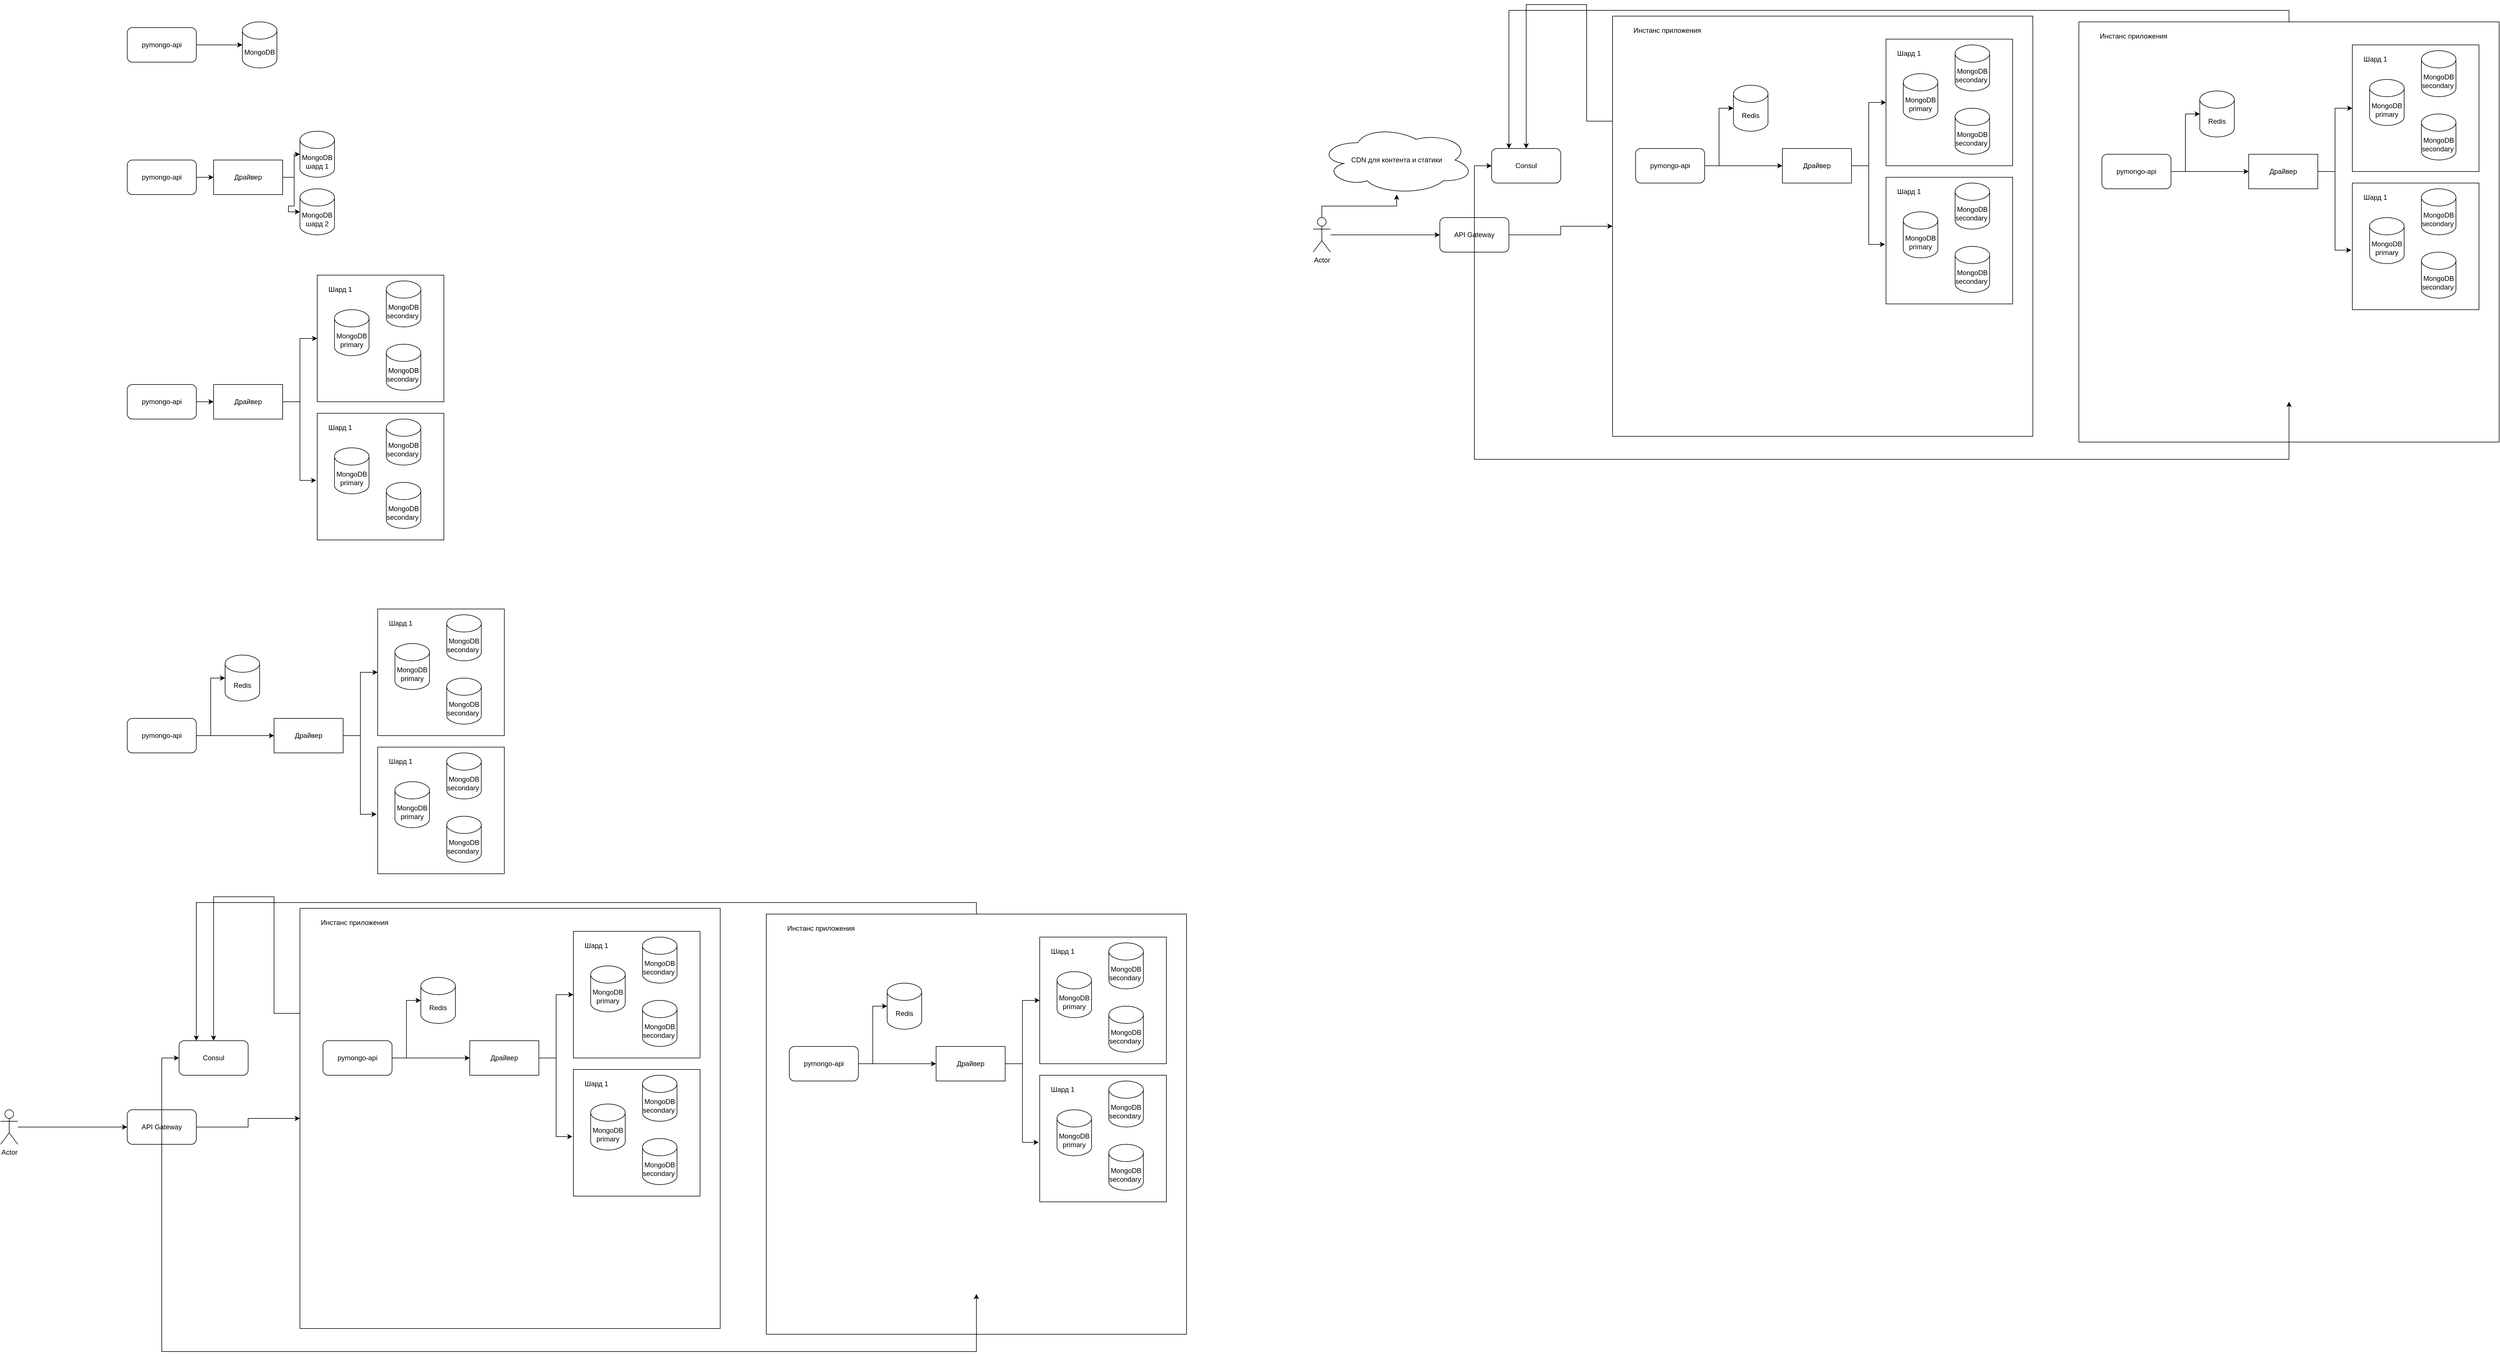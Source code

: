 <mxfile version="24.7.12">
  <diagram name="Page-1" id="-H_mtQnk-PTXWXPvYvuk">
    <mxGraphModel dx="2932" dy="3336" grid="1" gridSize="10" guides="1" tooltips="1" connect="1" arrows="1" fold="1" page="1" pageScale="1" pageWidth="4681" pageHeight="3300" math="0" shadow="0">
      <root>
        <mxCell id="0" />
        <mxCell id="1" parent="0" />
        <mxCell id="gZ_beA-vXtJLZaEBM_sQ-179" style="edgeStyle=orthogonalEdgeStyle;rounded=0;orthogonalLoop=1;jettySize=auto;html=1;exitX=0;exitY=0.25;exitDx=0;exitDy=0;entryX=0.5;entryY=0;entryDx=0;entryDy=0;" edge="1" parent="1" source="gZ_beA-vXtJLZaEBM_sQ-153" target="gZ_beA-vXtJLZaEBM_sQ-152">
          <mxGeometry relative="1" as="geometry" />
        </mxCell>
        <mxCell id="gZ_beA-vXtJLZaEBM_sQ-153" value="" style="whiteSpace=wrap;html=1;aspect=fixed;" vertex="1" parent="1">
          <mxGeometry x="660" y="1820" width="730" height="730" as="geometry" />
        </mxCell>
        <mxCell id="gZ_beA-vXtJLZaEBM_sQ-23" value="" style="whiteSpace=wrap;html=1;aspect=fixed;" vertex="1" parent="1">
          <mxGeometry x="690" y="720" width="220" height="220" as="geometry" />
        </mxCell>
        <mxCell id="zA23MoTUsTF4_91t8viU-2" value="MongoDB" style="shape=cylinder3;whiteSpace=wrap;html=1;boundedLbl=1;backgroundOutline=1;size=15;" parent="1" vertex="1">
          <mxGeometry x="560" y="280" width="60" height="80" as="geometry" />
        </mxCell>
        <mxCell id="zA23MoTUsTF4_91t8viU-3" value="pymongo-api" style="rounded=1;whiteSpace=wrap;html=1;" parent="1" vertex="1">
          <mxGeometry x="360" y="290" width="120" height="60" as="geometry" />
        </mxCell>
        <mxCell id="zA23MoTUsTF4_91t8viU-4" style="edgeStyle=orthogonalEdgeStyle;rounded=0;orthogonalLoop=1;jettySize=auto;html=1;exitX=1;exitY=0.5;exitDx=0;exitDy=0;entryX=0;entryY=0.5;entryDx=0;entryDy=0;entryPerimeter=0;" parent="1" source="zA23MoTUsTF4_91t8viU-3" target="zA23MoTUsTF4_91t8viU-2" edge="1">
          <mxGeometry relative="1" as="geometry" />
        </mxCell>
        <mxCell id="gZ_beA-vXtJLZaEBM_sQ-7" value="MongoDB&lt;br&gt;шард 2" style="shape=cylinder3;whiteSpace=wrap;html=1;boundedLbl=1;backgroundOutline=1;size=15;" vertex="1" parent="1">
          <mxGeometry x="660" y="570" width="60" height="80" as="geometry" />
        </mxCell>
        <mxCell id="gZ_beA-vXtJLZaEBM_sQ-8" value="pymongo-api" style="rounded=1;whiteSpace=wrap;html=1;" vertex="1" parent="1">
          <mxGeometry x="360" y="520" width="120" height="60" as="geometry" />
        </mxCell>
        <mxCell id="gZ_beA-vXtJLZaEBM_sQ-9" style="edgeStyle=orthogonalEdgeStyle;rounded=0;orthogonalLoop=1;jettySize=auto;html=1;exitX=1;exitY=0.5;exitDx=0;exitDy=0;entryX=0;entryY=0.5;entryDx=0;entryDy=0;" edge="1" parent="1" source="gZ_beA-vXtJLZaEBM_sQ-8" target="gZ_beA-vXtJLZaEBM_sQ-11">
          <mxGeometry relative="1" as="geometry" />
        </mxCell>
        <mxCell id="gZ_beA-vXtJLZaEBM_sQ-10" value="MongoDB&lt;br&gt;шард 1" style="shape=cylinder3;whiteSpace=wrap;html=1;boundedLbl=1;backgroundOutline=1;size=15;" vertex="1" parent="1">
          <mxGeometry x="660" y="470" width="60" height="80" as="geometry" />
        </mxCell>
        <mxCell id="gZ_beA-vXtJLZaEBM_sQ-11" value="Драйвер" style="rounded=0;whiteSpace=wrap;html=1;" vertex="1" parent="1">
          <mxGeometry x="510" y="520" width="120" height="60" as="geometry" />
        </mxCell>
        <mxCell id="gZ_beA-vXtJLZaEBM_sQ-12" style="edgeStyle=orthogonalEdgeStyle;rounded=0;orthogonalLoop=1;jettySize=auto;html=1;exitX=1;exitY=0.5;exitDx=0;exitDy=0;entryX=0;entryY=0.5;entryDx=0;entryDy=0;entryPerimeter=0;" edge="1" parent="1" source="gZ_beA-vXtJLZaEBM_sQ-11" target="gZ_beA-vXtJLZaEBM_sQ-10">
          <mxGeometry relative="1" as="geometry" />
        </mxCell>
        <mxCell id="gZ_beA-vXtJLZaEBM_sQ-13" style="edgeStyle=orthogonalEdgeStyle;rounded=0;orthogonalLoop=1;jettySize=auto;html=1;exitX=1;exitY=0.5;exitDx=0;exitDy=0;entryX=0;entryY=0.5;entryDx=0;entryDy=0;entryPerimeter=0;" edge="1" parent="1" source="gZ_beA-vXtJLZaEBM_sQ-11" target="gZ_beA-vXtJLZaEBM_sQ-7">
          <mxGeometry relative="1" as="geometry" />
        </mxCell>
        <mxCell id="gZ_beA-vXtJLZaEBM_sQ-15" value="pymongo-api" style="rounded=1;whiteSpace=wrap;html=1;" vertex="1" parent="1">
          <mxGeometry x="360" y="910" width="120" height="60" as="geometry" />
        </mxCell>
        <mxCell id="gZ_beA-vXtJLZaEBM_sQ-16" style="edgeStyle=orthogonalEdgeStyle;rounded=0;orthogonalLoop=1;jettySize=auto;html=1;exitX=1;exitY=0.5;exitDx=0;exitDy=0;entryX=0;entryY=0.5;entryDx=0;entryDy=0;" edge="1" parent="1" source="gZ_beA-vXtJLZaEBM_sQ-15" target="gZ_beA-vXtJLZaEBM_sQ-18">
          <mxGeometry relative="1" as="geometry" />
        </mxCell>
        <mxCell id="gZ_beA-vXtJLZaEBM_sQ-17" value="MongoDB&lt;br&gt;primary" style="shape=cylinder3;whiteSpace=wrap;html=1;boundedLbl=1;backgroundOutline=1;size=15;" vertex="1" parent="1">
          <mxGeometry x="720" y="780" width="60" height="80" as="geometry" />
        </mxCell>
        <mxCell id="gZ_beA-vXtJLZaEBM_sQ-18" value="Драйвер" style="rounded=0;whiteSpace=wrap;html=1;" vertex="1" parent="1">
          <mxGeometry x="510" y="910" width="120" height="60" as="geometry" />
        </mxCell>
        <mxCell id="gZ_beA-vXtJLZaEBM_sQ-19" style="edgeStyle=orthogonalEdgeStyle;rounded=0;orthogonalLoop=1;jettySize=auto;html=1;exitX=1;exitY=0.5;exitDx=0;exitDy=0;entryX=0;entryY=0.5;entryDx=0;entryDy=0;" edge="1" parent="1" source="gZ_beA-vXtJLZaEBM_sQ-18" target="gZ_beA-vXtJLZaEBM_sQ-23">
          <mxGeometry relative="1" as="geometry">
            <mxPoint x="650" y="830" as="targetPoint" />
          </mxGeometry>
        </mxCell>
        <mxCell id="gZ_beA-vXtJLZaEBM_sQ-20" style="edgeStyle=orthogonalEdgeStyle;rounded=0;orthogonalLoop=1;jettySize=auto;html=1;exitX=1;exitY=0.5;exitDx=0;exitDy=0;entryX=-0.008;entryY=0.53;entryDx=0;entryDy=0;entryPerimeter=0;" edge="1" parent="1" source="gZ_beA-vXtJLZaEBM_sQ-18" target="gZ_beA-vXtJLZaEBM_sQ-27">
          <mxGeometry relative="1" as="geometry">
            <mxPoint x="660" y="1000" as="targetPoint" />
          </mxGeometry>
        </mxCell>
        <mxCell id="gZ_beA-vXtJLZaEBM_sQ-21" value="MongoDB&lt;br&gt;secondary&amp;nbsp;" style="shape=cylinder3;whiteSpace=wrap;html=1;boundedLbl=1;backgroundOutline=1;size=15;" vertex="1" parent="1">
          <mxGeometry x="810" y="730" width="60" height="80" as="geometry" />
        </mxCell>
        <mxCell id="gZ_beA-vXtJLZaEBM_sQ-22" value="MongoDB&lt;br&gt;secondary&amp;nbsp;" style="shape=cylinder3;whiteSpace=wrap;html=1;boundedLbl=1;backgroundOutline=1;size=15;" vertex="1" parent="1">
          <mxGeometry x="810" y="840" width="60" height="80" as="geometry" />
        </mxCell>
        <mxCell id="gZ_beA-vXtJLZaEBM_sQ-25" value="Шард 1" style="text;html=1;align=center;verticalAlign=middle;whiteSpace=wrap;rounded=0;" vertex="1" parent="1">
          <mxGeometry x="700" y="730" width="60" height="30" as="geometry" />
        </mxCell>
        <mxCell id="gZ_beA-vXtJLZaEBM_sQ-27" value="" style="whiteSpace=wrap;html=1;aspect=fixed;" vertex="1" parent="1">
          <mxGeometry x="690" y="960" width="220" height="220" as="geometry" />
        </mxCell>
        <mxCell id="gZ_beA-vXtJLZaEBM_sQ-28" value="MongoDB&lt;br&gt;primary" style="shape=cylinder3;whiteSpace=wrap;html=1;boundedLbl=1;backgroundOutline=1;size=15;" vertex="1" parent="1">
          <mxGeometry x="720" y="1020" width="60" height="80" as="geometry" />
        </mxCell>
        <mxCell id="gZ_beA-vXtJLZaEBM_sQ-29" value="MongoDB&lt;br&gt;secondary&amp;nbsp;" style="shape=cylinder3;whiteSpace=wrap;html=1;boundedLbl=1;backgroundOutline=1;size=15;" vertex="1" parent="1">
          <mxGeometry x="810" y="970" width="60" height="80" as="geometry" />
        </mxCell>
        <mxCell id="gZ_beA-vXtJLZaEBM_sQ-30" value="MongoDB&lt;br&gt;secondary&amp;nbsp;" style="shape=cylinder3;whiteSpace=wrap;html=1;boundedLbl=1;backgroundOutline=1;size=15;" vertex="1" parent="1">
          <mxGeometry x="810" y="1080" width="60" height="80" as="geometry" />
        </mxCell>
        <mxCell id="gZ_beA-vXtJLZaEBM_sQ-31" value="Шард 1" style="text;html=1;align=center;verticalAlign=middle;whiteSpace=wrap;rounded=0;" vertex="1" parent="1">
          <mxGeometry x="700" y="970" width="60" height="30" as="geometry" />
        </mxCell>
        <mxCell id="gZ_beA-vXtJLZaEBM_sQ-47" value="" style="whiteSpace=wrap;html=1;aspect=fixed;" vertex="1" parent="1">
          <mxGeometry x="795" y="1300" width="220" height="220" as="geometry" />
        </mxCell>
        <mxCell id="gZ_beA-vXtJLZaEBM_sQ-48" value="pymongo-api" style="rounded=1;whiteSpace=wrap;html=1;" vertex="1" parent="1">
          <mxGeometry x="360" y="1490" width="120" height="60" as="geometry" />
        </mxCell>
        <mxCell id="gZ_beA-vXtJLZaEBM_sQ-49" style="edgeStyle=orthogonalEdgeStyle;rounded=0;orthogonalLoop=1;jettySize=auto;html=1;exitX=1;exitY=0.5;exitDx=0;exitDy=0;entryX=0;entryY=0.5;entryDx=0;entryDy=0;" edge="1" parent="1" source="gZ_beA-vXtJLZaEBM_sQ-48" target="gZ_beA-vXtJLZaEBM_sQ-51">
          <mxGeometry relative="1" as="geometry">
            <mxPoint x="585" y="1520" as="sourcePoint" />
          </mxGeometry>
        </mxCell>
        <mxCell id="gZ_beA-vXtJLZaEBM_sQ-50" value="MongoDB&lt;br&gt;primary" style="shape=cylinder3;whiteSpace=wrap;html=1;boundedLbl=1;backgroundOutline=1;size=15;" vertex="1" parent="1">
          <mxGeometry x="825" y="1360" width="60" height="80" as="geometry" />
        </mxCell>
        <mxCell id="gZ_beA-vXtJLZaEBM_sQ-51" value="Драйвер" style="rounded=0;whiteSpace=wrap;html=1;" vertex="1" parent="1">
          <mxGeometry x="615" y="1490" width="120" height="60" as="geometry" />
        </mxCell>
        <mxCell id="gZ_beA-vXtJLZaEBM_sQ-52" style="edgeStyle=orthogonalEdgeStyle;rounded=0;orthogonalLoop=1;jettySize=auto;html=1;exitX=1;exitY=0.5;exitDx=0;exitDy=0;entryX=0;entryY=0.5;entryDx=0;entryDy=0;" edge="1" parent="1" source="gZ_beA-vXtJLZaEBM_sQ-51" target="gZ_beA-vXtJLZaEBM_sQ-47">
          <mxGeometry relative="1" as="geometry">
            <mxPoint x="755" y="1410" as="targetPoint" />
          </mxGeometry>
        </mxCell>
        <mxCell id="gZ_beA-vXtJLZaEBM_sQ-53" style="edgeStyle=orthogonalEdgeStyle;rounded=0;orthogonalLoop=1;jettySize=auto;html=1;exitX=1;exitY=0.5;exitDx=0;exitDy=0;entryX=-0.008;entryY=0.53;entryDx=0;entryDy=0;entryPerimeter=0;" edge="1" parent="1" source="gZ_beA-vXtJLZaEBM_sQ-51" target="gZ_beA-vXtJLZaEBM_sQ-57">
          <mxGeometry relative="1" as="geometry">
            <mxPoint x="765" y="1580" as="targetPoint" />
          </mxGeometry>
        </mxCell>
        <mxCell id="gZ_beA-vXtJLZaEBM_sQ-54" value="MongoDB&lt;br&gt;secondary&amp;nbsp;" style="shape=cylinder3;whiteSpace=wrap;html=1;boundedLbl=1;backgroundOutline=1;size=15;" vertex="1" parent="1">
          <mxGeometry x="915" y="1310" width="60" height="80" as="geometry" />
        </mxCell>
        <mxCell id="gZ_beA-vXtJLZaEBM_sQ-55" value="MongoDB&lt;br&gt;secondary&amp;nbsp;" style="shape=cylinder3;whiteSpace=wrap;html=1;boundedLbl=1;backgroundOutline=1;size=15;" vertex="1" parent="1">
          <mxGeometry x="915" y="1420" width="60" height="80" as="geometry" />
        </mxCell>
        <mxCell id="gZ_beA-vXtJLZaEBM_sQ-56" value="Шард 1" style="text;html=1;align=center;verticalAlign=middle;whiteSpace=wrap;rounded=0;" vertex="1" parent="1">
          <mxGeometry x="805" y="1310" width="60" height="30" as="geometry" />
        </mxCell>
        <mxCell id="gZ_beA-vXtJLZaEBM_sQ-57" value="" style="whiteSpace=wrap;html=1;aspect=fixed;" vertex="1" parent="1">
          <mxGeometry x="795" y="1540" width="220" height="220" as="geometry" />
        </mxCell>
        <mxCell id="gZ_beA-vXtJLZaEBM_sQ-58" value="MongoDB&lt;br&gt;primary" style="shape=cylinder3;whiteSpace=wrap;html=1;boundedLbl=1;backgroundOutline=1;size=15;" vertex="1" parent="1">
          <mxGeometry x="825" y="1600" width="60" height="80" as="geometry" />
        </mxCell>
        <mxCell id="gZ_beA-vXtJLZaEBM_sQ-59" value="MongoDB&lt;br&gt;secondary&amp;nbsp;" style="shape=cylinder3;whiteSpace=wrap;html=1;boundedLbl=1;backgroundOutline=1;size=15;" vertex="1" parent="1">
          <mxGeometry x="915" y="1550" width="60" height="80" as="geometry" />
        </mxCell>
        <mxCell id="gZ_beA-vXtJLZaEBM_sQ-60" value="MongoDB&lt;br&gt;secondary&amp;nbsp;" style="shape=cylinder3;whiteSpace=wrap;html=1;boundedLbl=1;backgroundOutline=1;size=15;" vertex="1" parent="1">
          <mxGeometry x="915" y="1660" width="60" height="80" as="geometry" />
        </mxCell>
        <mxCell id="gZ_beA-vXtJLZaEBM_sQ-61" value="Шард 1" style="text;html=1;align=center;verticalAlign=middle;whiteSpace=wrap;rounded=0;" vertex="1" parent="1">
          <mxGeometry x="805" y="1550" width="60" height="30" as="geometry" />
        </mxCell>
        <mxCell id="gZ_beA-vXtJLZaEBM_sQ-62" value="Redis" style="shape=cylinder3;whiteSpace=wrap;html=1;boundedLbl=1;backgroundOutline=1;size=15;" vertex="1" parent="1">
          <mxGeometry x="530" y="1380" width="60" height="80" as="geometry" />
        </mxCell>
        <mxCell id="gZ_beA-vXtJLZaEBM_sQ-64" style="edgeStyle=orthogonalEdgeStyle;rounded=0;orthogonalLoop=1;jettySize=auto;html=1;exitX=1;exitY=0.5;exitDx=0;exitDy=0;entryX=0;entryY=0.5;entryDx=0;entryDy=0;entryPerimeter=0;" edge="1" parent="1" source="gZ_beA-vXtJLZaEBM_sQ-48" target="gZ_beA-vXtJLZaEBM_sQ-62">
          <mxGeometry relative="1" as="geometry" />
        </mxCell>
        <mxCell id="gZ_beA-vXtJLZaEBM_sQ-133" value="" style="whiteSpace=wrap;html=1;aspect=fixed;" vertex="1" parent="1">
          <mxGeometry x="1135" y="1860" width="220" height="220" as="geometry" />
        </mxCell>
        <mxCell id="gZ_beA-vXtJLZaEBM_sQ-134" value="pymongo-api" style="rounded=1;whiteSpace=wrap;html=1;" vertex="1" parent="1">
          <mxGeometry x="700" y="2050" width="120" height="60" as="geometry" />
        </mxCell>
        <mxCell id="gZ_beA-vXtJLZaEBM_sQ-135" style="edgeStyle=orthogonalEdgeStyle;rounded=0;orthogonalLoop=1;jettySize=auto;html=1;exitX=1;exitY=0.5;exitDx=0;exitDy=0;entryX=0;entryY=0.5;entryDx=0;entryDy=0;" edge="1" parent="1" source="gZ_beA-vXtJLZaEBM_sQ-134" target="gZ_beA-vXtJLZaEBM_sQ-137">
          <mxGeometry relative="1" as="geometry">
            <mxPoint x="925" y="2080" as="sourcePoint" />
          </mxGeometry>
        </mxCell>
        <mxCell id="gZ_beA-vXtJLZaEBM_sQ-136" value="MongoDB&lt;br&gt;primary" style="shape=cylinder3;whiteSpace=wrap;html=1;boundedLbl=1;backgroundOutline=1;size=15;" vertex="1" parent="1">
          <mxGeometry x="1165" y="1920" width="60" height="80" as="geometry" />
        </mxCell>
        <mxCell id="gZ_beA-vXtJLZaEBM_sQ-137" value="Драйвер" style="rounded=0;whiteSpace=wrap;html=1;" vertex="1" parent="1">
          <mxGeometry x="955" y="2050" width="120" height="60" as="geometry" />
        </mxCell>
        <mxCell id="gZ_beA-vXtJLZaEBM_sQ-138" style="edgeStyle=orthogonalEdgeStyle;rounded=0;orthogonalLoop=1;jettySize=auto;html=1;exitX=1;exitY=0.5;exitDx=0;exitDy=0;entryX=0;entryY=0.5;entryDx=0;entryDy=0;" edge="1" parent="1" source="gZ_beA-vXtJLZaEBM_sQ-137" target="gZ_beA-vXtJLZaEBM_sQ-133">
          <mxGeometry relative="1" as="geometry">
            <mxPoint x="1095" y="1970" as="targetPoint" />
          </mxGeometry>
        </mxCell>
        <mxCell id="gZ_beA-vXtJLZaEBM_sQ-139" style="edgeStyle=orthogonalEdgeStyle;rounded=0;orthogonalLoop=1;jettySize=auto;html=1;exitX=1;exitY=0.5;exitDx=0;exitDy=0;entryX=-0.008;entryY=0.53;entryDx=0;entryDy=0;entryPerimeter=0;" edge="1" parent="1" source="gZ_beA-vXtJLZaEBM_sQ-137" target="gZ_beA-vXtJLZaEBM_sQ-143">
          <mxGeometry relative="1" as="geometry">
            <mxPoint x="1105" y="2140" as="targetPoint" />
          </mxGeometry>
        </mxCell>
        <mxCell id="gZ_beA-vXtJLZaEBM_sQ-140" value="MongoDB&lt;br&gt;secondary&amp;nbsp;" style="shape=cylinder3;whiteSpace=wrap;html=1;boundedLbl=1;backgroundOutline=1;size=15;" vertex="1" parent="1">
          <mxGeometry x="1255" y="1870" width="60" height="80" as="geometry" />
        </mxCell>
        <mxCell id="gZ_beA-vXtJLZaEBM_sQ-141" value="MongoDB&lt;br&gt;secondary&amp;nbsp;" style="shape=cylinder3;whiteSpace=wrap;html=1;boundedLbl=1;backgroundOutline=1;size=15;" vertex="1" parent="1">
          <mxGeometry x="1255" y="1980" width="60" height="80" as="geometry" />
        </mxCell>
        <mxCell id="gZ_beA-vXtJLZaEBM_sQ-142" value="Шард 1" style="text;html=1;align=center;verticalAlign=middle;whiteSpace=wrap;rounded=0;" vertex="1" parent="1">
          <mxGeometry x="1145" y="1870" width="60" height="30" as="geometry" />
        </mxCell>
        <mxCell id="gZ_beA-vXtJLZaEBM_sQ-143" value="" style="whiteSpace=wrap;html=1;aspect=fixed;" vertex="1" parent="1">
          <mxGeometry x="1135" y="2100" width="220" height="220" as="geometry" />
        </mxCell>
        <mxCell id="gZ_beA-vXtJLZaEBM_sQ-144" value="MongoDB&lt;br&gt;primary" style="shape=cylinder3;whiteSpace=wrap;html=1;boundedLbl=1;backgroundOutline=1;size=15;" vertex="1" parent="1">
          <mxGeometry x="1165" y="2160" width="60" height="80" as="geometry" />
        </mxCell>
        <mxCell id="gZ_beA-vXtJLZaEBM_sQ-145" value="MongoDB&lt;br&gt;secondary&amp;nbsp;" style="shape=cylinder3;whiteSpace=wrap;html=1;boundedLbl=1;backgroundOutline=1;size=15;" vertex="1" parent="1">
          <mxGeometry x="1255" y="2110" width="60" height="80" as="geometry" />
        </mxCell>
        <mxCell id="gZ_beA-vXtJLZaEBM_sQ-146" value="MongoDB&lt;br&gt;secondary&amp;nbsp;" style="shape=cylinder3;whiteSpace=wrap;html=1;boundedLbl=1;backgroundOutline=1;size=15;" vertex="1" parent="1">
          <mxGeometry x="1255" y="2220" width="60" height="80" as="geometry" />
        </mxCell>
        <mxCell id="gZ_beA-vXtJLZaEBM_sQ-147" value="Шард 1" style="text;html=1;align=center;verticalAlign=middle;whiteSpace=wrap;rounded=0;" vertex="1" parent="1">
          <mxGeometry x="1145" y="2110" width="60" height="30" as="geometry" />
        </mxCell>
        <mxCell id="gZ_beA-vXtJLZaEBM_sQ-148" value="Redis" style="shape=cylinder3;whiteSpace=wrap;html=1;boundedLbl=1;backgroundOutline=1;size=15;" vertex="1" parent="1">
          <mxGeometry x="870" y="1940" width="60" height="80" as="geometry" />
        </mxCell>
        <mxCell id="gZ_beA-vXtJLZaEBM_sQ-149" style="edgeStyle=orthogonalEdgeStyle;rounded=0;orthogonalLoop=1;jettySize=auto;html=1;exitX=1;exitY=0.5;exitDx=0;exitDy=0;entryX=0;entryY=0.5;entryDx=0;entryDy=0;entryPerimeter=0;" edge="1" parent="1" source="gZ_beA-vXtJLZaEBM_sQ-134" target="gZ_beA-vXtJLZaEBM_sQ-148">
          <mxGeometry relative="1" as="geometry" />
        </mxCell>
        <mxCell id="gZ_beA-vXtJLZaEBM_sQ-154" style="edgeStyle=orthogonalEdgeStyle;rounded=0;orthogonalLoop=1;jettySize=auto;html=1;entryX=0;entryY=0.5;entryDx=0;entryDy=0;" edge="1" parent="1" source="gZ_beA-vXtJLZaEBM_sQ-150" target="gZ_beA-vXtJLZaEBM_sQ-151">
          <mxGeometry relative="1" as="geometry" />
        </mxCell>
        <mxCell id="gZ_beA-vXtJLZaEBM_sQ-150" value="Actor" style="shape=umlActor;verticalLabelPosition=bottom;verticalAlign=top;html=1;outlineConnect=0;" vertex="1" parent="1">
          <mxGeometry x="140" y="2170" width="30" height="60" as="geometry" />
        </mxCell>
        <mxCell id="gZ_beA-vXtJLZaEBM_sQ-155" style="edgeStyle=orthogonalEdgeStyle;rounded=0;orthogonalLoop=1;jettySize=auto;html=1;entryX=0;entryY=0.5;entryDx=0;entryDy=0;" edge="1" parent="1" source="gZ_beA-vXtJLZaEBM_sQ-151" target="gZ_beA-vXtJLZaEBM_sQ-152">
          <mxGeometry relative="1" as="geometry" />
        </mxCell>
        <mxCell id="gZ_beA-vXtJLZaEBM_sQ-178" style="edgeStyle=orthogonalEdgeStyle;rounded=0;orthogonalLoop=1;jettySize=auto;html=1;exitX=1;exitY=0.5;exitDx=0;exitDy=0;entryX=0;entryY=0.5;entryDx=0;entryDy=0;" edge="1" parent="1" source="gZ_beA-vXtJLZaEBM_sQ-151" target="gZ_beA-vXtJLZaEBM_sQ-153">
          <mxGeometry relative="1" as="geometry" />
        </mxCell>
        <mxCell id="gZ_beA-vXtJLZaEBM_sQ-151" value="API Gateway" style="rounded=1;whiteSpace=wrap;html=1;" vertex="1" parent="1">
          <mxGeometry x="360" y="2170" width="120" height="60" as="geometry" />
        </mxCell>
        <mxCell id="gZ_beA-vXtJLZaEBM_sQ-152" value="Consul" style="rounded=1;whiteSpace=wrap;html=1;" vertex="1" parent="1">
          <mxGeometry x="450" y="2050" width="120" height="60" as="geometry" />
        </mxCell>
        <mxCell id="gZ_beA-vXtJLZaEBM_sQ-156" value="Инстанс приложения" style="text;html=1;align=center;verticalAlign=middle;whiteSpace=wrap;rounded=0;" vertex="1" parent="1">
          <mxGeometry x="670" y="1830" width="170" height="30" as="geometry" />
        </mxCell>
        <mxCell id="gZ_beA-vXtJLZaEBM_sQ-180" style="edgeStyle=orthogonalEdgeStyle;rounded=0;orthogonalLoop=1;jettySize=auto;html=1;entryX=0.25;entryY=0;entryDx=0;entryDy=0;exitX=0.5;exitY=0;exitDx=0;exitDy=0;" edge="1" parent="1" source="gZ_beA-vXtJLZaEBM_sQ-158" target="gZ_beA-vXtJLZaEBM_sQ-152">
          <mxGeometry relative="1" as="geometry">
            <mxPoint x="1850" y="1790" as="sourcePoint" />
          </mxGeometry>
        </mxCell>
        <mxCell id="gZ_beA-vXtJLZaEBM_sQ-158" value="" style="whiteSpace=wrap;html=1;aspect=fixed;" vertex="1" parent="1">
          <mxGeometry x="1470" y="1830" width="730" height="730" as="geometry" />
        </mxCell>
        <mxCell id="gZ_beA-vXtJLZaEBM_sQ-159" value="" style="whiteSpace=wrap;html=1;aspect=fixed;" vertex="1" parent="1">
          <mxGeometry x="1945" y="1870" width="220" height="220" as="geometry" />
        </mxCell>
        <mxCell id="gZ_beA-vXtJLZaEBM_sQ-160" value="pymongo-api" style="rounded=1;whiteSpace=wrap;html=1;" vertex="1" parent="1">
          <mxGeometry x="1510" y="2060" width="120" height="60" as="geometry" />
        </mxCell>
        <mxCell id="gZ_beA-vXtJLZaEBM_sQ-161" style="edgeStyle=orthogonalEdgeStyle;rounded=0;orthogonalLoop=1;jettySize=auto;html=1;exitX=1;exitY=0.5;exitDx=0;exitDy=0;entryX=0;entryY=0.5;entryDx=0;entryDy=0;" edge="1" parent="1" source="gZ_beA-vXtJLZaEBM_sQ-160" target="gZ_beA-vXtJLZaEBM_sQ-163">
          <mxGeometry relative="1" as="geometry">
            <mxPoint x="1735" y="2090" as="sourcePoint" />
          </mxGeometry>
        </mxCell>
        <mxCell id="gZ_beA-vXtJLZaEBM_sQ-162" value="MongoDB&lt;br&gt;primary" style="shape=cylinder3;whiteSpace=wrap;html=1;boundedLbl=1;backgroundOutline=1;size=15;" vertex="1" parent="1">
          <mxGeometry x="1975" y="1930" width="60" height="80" as="geometry" />
        </mxCell>
        <mxCell id="gZ_beA-vXtJLZaEBM_sQ-163" value="Драйвер" style="rounded=0;whiteSpace=wrap;html=1;" vertex="1" parent="1">
          <mxGeometry x="1765" y="2060" width="120" height="60" as="geometry" />
        </mxCell>
        <mxCell id="gZ_beA-vXtJLZaEBM_sQ-164" style="edgeStyle=orthogonalEdgeStyle;rounded=0;orthogonalLoop=1;jettySize=auto;html=1;exitX=1;exitY=0.5;exitDx=0;exitDy=0;entryX=0;entryY=0.5;entryDx=0;entryDy=0;" edge="1" parent="1" source="gZ_beA-vXtJLZaEBM_sQ-163" target="gZ_beA-vXtJLZaEBM_sQ-159">
          <mxGeometry relative="1" as="geometry">
            <mxPoint x="1905" y="1980" as="targetPoint" />
          </mxGeometry>
        </mxCell>
        <mxCell id="gZ_beA-vXtJLZaEBM_sQ-165" style="edgeStyle=orthogonalEdgeStyle;rounded=0;orthogonalLoop=1;jettySize=auto;html=1;exitX=1;exitY=0.5;exitDx=0;exitDy=0;entryX=-0.008;entryY=0.53;entryDx=0;entryDy=0;entryPerimeter=0;" edge="1" parent="1" source="gZ_beA-vXtJLZaEBM_sQ-163" target="gZ_beA-vXtJLZaEBM_sQ-169">
          <mxGeometry relative="1" as="geometry">
            <mxPoint x="1915" y="2150" as="targetPoint" />
          </mxGeometry>
        </mxCell>
        <mxCell id="gZ_beA-vXtJLZaEBM_sQ-166" value="MongoDB&lt;br&gt;secondary&amp;nbsp;" style="shape=cylinder3;whiteSpace=wrap;html=1;boundedLbl=1;backgroundOutline=1;size=15;" vertex="1" parent="1">
          <mxGeometry x="2065" y="1880" width="60" height="80" as="geometry" />
        </mxCell>
        <mxCell id="gZ_beA-vXtJLZaEBM_sQ-167" value="MongoDB&lt;br&gt;secondary&amp;nbsp;" style="shape=cylinder3;whiteSpace=wrap;html=1;boundedLbl=1;backgroundOutline=1;size=15;" vertex="1" parent="1">
          <mxGeometry x="2065" y="1990" width="60" height="80" as="geometry" />
        </mxCell>
        <mxCell id="gZ_beA-vXtJLZaEBM_sQ-168" value="Шард 1" style="text;html=1;align=center;verticalAlign=middle;whiteSpace=wrap;rounded=0;" vertex="1" parent="1">
          <mxGeometry x="1955" y="1880" width="60" height="30" as="geometry" />
        </mxCell>
        <mxCell id="gZ_beA-vXtJLZaEBM_sQ-169" value="" style="whiteSpace=wrap;html=1;aspect=fixed;" vertex="1" parent="1">
          <mxGeometry x="1945" y="2110" width="220" height="220" as="geometry" />
        </mxCell>
        <mxCell id="gZ_beA-vXtJLZaEBM_sQ-170" value="MongoDB&lt;br&gt;primary" style="shape=cylinder3;whiteSpace=wrap;html=1;boundedLbl=1;backgroundOutline=1;size=15;" vertex="1" parent="1">
          <mxGeometry x="1975" y="2170" width="60" height="80" as="geometry" />
        </mxCell>
        <mxCell id="gZ_beA-vXtJLZaEBM_sQ-171" value="MongoDB&lt;br&gt;secondary&amp;nbsp;" style="shape=cylinder3;whiteSpace=wrap;html=1;boundedLbl=1;backgroundOutline=1;size=15;" vertex="1" parent="1">
          <mxGeometry x="2065" y="2120" width="60" height="80" as="geometry" />
        </mxCell>
        <mxCell id="gZ_beA-vXtJLZaEBM_sQ-172" value="MongoDB&lt;br&gt;secondary&amp;nbsp;" style="shape=cylinder3;whiteSpace=wrap;html=1;boundedLbl=1;backgroundOutline=1;size=15;" vertex="1" parent="1">
          <mxGeometry x="2065" y="2230" width="60" height="80" as="geometry" />
        </mxCell>
        <mxCell id="gZ_beA-vXtJLZaEBM_sQ-173" value="Шард 1" style="text;html=1;align=center;verticalAlign=middle;whiteSpace=wrap;rounded=0;" vertex="1" parent="1">
          <mxGeometry x="1955" y="2120" width="60" height="30" as="geometry" />
        </mxCell>
        <mxCell id="gZ_beA-vXtJLZaEBM_sQ-174" value="Redis" style="shape=cylinder3;whiteSpace=wrap;html=1;boundedLbl=1;backgroundOutline=1;size=15;" vertex="1" parent="1">
          <mxGeometry x="1680" y="1950" width="60" height="80" as="geometry" />
        </mxCell>
        <mxCell id="gZ_beA-vXtJLZaEBM_sQ-175" style="edgeStyle=orthogonalEdgeStyle;rounded=0;orthogonalLoop=1;jettySize=auto;html=1;exitX=1;exitY=0.5;exitDx=0;exitDy=0;entryX=0;entryY=0.5;entryDx=0;entryDy=0;entryPerimeter=0;" edge="1" parent="1" source="gZ_beA-vXtJLZaEBM_sQ-160" target="gZ_beA-vXtJLZaEBM_sQ-174">
          <mxGeometry relative="1" as="geometry" />
        </mxCell>
        <mxCell id="gZ_beA-vXtJLZaEBM_sQ-176" value="Инстанс приложения" style="text;html=1;align=center;verticalAlign=middle;whiteSpace=wrap;rounded=0;" vertex="1" parent="1">
          <mxGeometry x="1480" y="1840" width="170" height="30" as="geometry" />
        </mxCell>
        <mxCell id="gZ_beA-vXtJLZaEBM_sQ-177" style="edgeStyle=orthogonalEdgeStyle;rounded=0;orthogonalLoop=1;jettySize=auto;html=1;exitX=0.5;exitY=1;exitDx=0;exitDy=0;" edge="1" parent="1">
          <mxGeometry relative="1" as="geometry">
            <mxPoint x="420" y="2170" as="sourcePoint" />
            <mxPoint x="1835" y="2490" as="targetPoint" />
            <Array as="points">
              <mxPoint x="420" y="2590" />
              <mxPoint x="1835" y="2590" />
            </Array>
          </mxGeometry>
        </mxCell>
        <mxCell id="gZ_beA-vXtJLZaEBM_sQ-181" style="edgeStyle=orthogonalEdgeStyle;rounded=0;orthogonalLoop=1;jettySize=auto;html=1;exitX=0;exitY=0.25;exitDx=0;exitDy=0;entryX=0.5;entryY=0;entryDx=0;entryDy=0;" edge="1" parent="1" source="gZ_beA-vXtJLZaEBM_sQ-182" target="gZ_beA-vXtJLZaEBM_sQ-205">
          <mxGeometry relative="1" as="geometry" />
        </mxCell>
        <mxCell id="gZ_beA-vXtJLZaEBM_sQ-182" value="" style="whiteSpace=wrap;html=1;aspect=fixed;" vertex="1" parent="1">
          <mxGeometry x="2940" y="270" width="730" height="730" as="geometry" />
        </mxCell>
        <mxCell id="gZ_beA-vXtJLZaEBM_sQ-183" value="" style="whiteSpace=wrap;html=1;aspect=fixed;" vertex="1" parent="1">
          <mxGeometry x="3415" y="310" width="220" height="220" as="geometry" />
        </mxCell>
        <mxCell id="gZ_beA-vXtJLZaEBM_sQ-184" value="pymongo-api" style="rounded=1;whiteSpace=wrap;html=1;" vertex="1" parent="1">
          <mxGeometry x="2980" y="500" width="120" height="60" as="geometry" />
        </mxCell>
        <mxCell id="gZ_beA-vXtJLZaEBM_sQ-185" style="edgeStyle=orthogonalEdgeStyle;rounded=0;orthogonalLoop=1;jettySize=auto;html=1;exitX=1;exitY=0.5;exitDx=0;exitDy=0;entryX=0;entryY=0.5;entryDx=0;entryDy=0;" edge="1" parent="1" source="gZ_beA-vXtJLZaEBM_sQ-184" target="gZ_beA-vXtJLZaEBM_sQ-187">
          <mxGeometry relative="1" as="geometry">
            <mxPoint x="3205" y="530" as="sourcePoint" />
          </mxGeometry>
        </mxCell>
        <mxCell id="gZ_beA-vXtJLZaEBM_sQ-186" value="MongoDB&lt;br&gt;primary" style="shape=cylinder3;whiteSpace=wrap;html=1;boundedLbl=1;backgroundOutline=1;size=15;" vertex="1" parent="1">
          <mxGeometry x="3445" y="370" width="60" height="80" as="geometry" />
        </mxCell>
        <mxCell id="gZ_beA-vXtJLZaEBM_sQ-187" value="Драйвер" style="rounded=0;whiteSpace=wrap;html=1;" vertex="1" parent="1">
          <mxGeometry x="3235" y="500" width="120" height="60" as="geometry" />
        </mxCell>
        <mxCell id="gZ_beA-vXtJLZaEBM_sQ-188" style="edgeStyle=orthogonalEdgeStyle;rounded=0;orthogonalLoop=1;jettySize=auto;html=1;exitX=1;exitY=0.5;exitDx=0;exitDy=0;entryX=0;entryY=0.5;entryDx=0;entryDy=0;" edge="1" parent="1" source="gZ_beA-vXtJLZaEBM_sQ-187" target="gZ_beA-vXtJLZaEBM_sQ-183">
          <mxGeometry relative="1" as="geometry">
            <mxPoint x="3375" y="420" as="targetPoint" />
          </mxGeometry>
        </mxCell>
        <mxCell id="gZ_beA-vXtJLZaEBM_sQ-189" style="edgeStyle=orthogonalEdgeStyle;rounded=0;orthogonalLoop=1;jettySize=auto;html=1;exitX=1;exitY=0.5;exitDx=0;exitDy=0;entryX=-0.008;entryY=0.53;entryDx=0;entryDy=0;entryPerimeter=0;" edge="1" parent="1" source="gZ_beA-vXtJLZaEBM_sQ-187" target="gZ_beA-vXtJLZaEBM_sQ-193">
          <mxGeometry relative="1" as="geometry">
            <mxPoint x="3385" y="590" as="targetPoint" />
          </mxGeometry>
        </mxCell>
        <mxCell id="gZ_beA-vXtJLZaEBM_sQ-190" value="MongoDB&lt;br&gt;secondary&amp;nbsp;" style="shape=cylinder3;whiteSpace=wrap;html=1;boundedLbl=1;backgroundOutline=1;size=15;" vertex="1" parent="1">
          <mxGeometry x="3535" y="320" width="60" height="80" as="geometry" />
        </mxCell>
        <mxCell id="gZ_beA-vXtJLZaEBM_sQ-191" value="MongoDB&lt;br&gt;secondary&amp;nbsp;" style="shape=cylinder3;whiteSpace=wrap;html=1;boundedLbl=1;backgroundOutline=1;size=15;" vertex="1" parent="1">
          <mxGeometry x="3535" y="430" width="60" height="80" as="geometry" />
        </mxCell>
        <mxCell id="gZ_beA-vXtJLZaEBM_sQ-192" value="Шард 1" style="text;html=1;align=center;verticalAlign=middle;whiteSpace=wrap;rounded=0;" vertex="1" parent="1">
          <mxGeometry x="3425" y="320" width="60" height="30" as="geometry" />
        </mxCell>
        <mxCell id="gZ_beA-vXtJLZaEBM_sQ-193" value="" style="whiteSpace=wrap;html=1;aspect=fixed;" vertex="1" parent="1">
          <mxGeometry x="3415" y="550" width="220" height="220" as="geometry" />
        </mxCell>
        <mxCell id="gZ_beA-vXtJLZaEBM_sQ-194" value="MongoDB&lt;br&gt;primary" style="shape=cylinder3;whiteSpace=wrap;html=1;boundedLbl=1;backgroundOutline=1;size=15;" vertex="1" parent="1">
          <mxGeometry x="3445" y="610" width="60" height="80" as="geometry" />
        </mxCell>
        <mxCell id="gZ_beA-vXtJLZaEBM_sQ-195" value="MongoDB&lt;br&gt;secondary&amp;nbsp;" style="shape=cylinder3;whiteSpace=wrap;html=1;boundedLbl=1;backgroundOutline=1;size=15;" vertex="1" parent="1">
          <mxGeometry x="3535" y="560" width="60" height="80" as="geometry" />
        </mxCell>
        <mxCell id="gZ_beA-vXtJLZaEBM_sQ-196" value="MongoDB&lt;br&gt;secondary&amp;nbsp;" style="shape=cylinder3;whiteSpace=wrap;html=1;boundedLbl=1;backgroundOutline=1;size=15;" vertex="1" parent="1">
          <mxGeometry x="3535" y="670" width="60" height="80" as="geometry" />
        </mxCell>
        <mxCell id="gZ_beA-vXtJLZaEBM_sQ-197" value="Шард 1" style="text;html=1;align=center;verticalAlign=middle;whiteSpace=wrap;rounded=0;" vertex="1" parent="1">
          <mxGeometry x="3425" y="560" width="60" height="30" as="geometry" />
        </mxCell>
        <mxCell id="gZ_beA-vXtJLZaEBM_sQ-198" value="Redis" style="shape=cylinder3;whiteSpace=wrap;html=1;boundedLbl=1;backgroundOutline=1;size=15;" vertex="1" parent="1">
          <mxGeometry x="3150" y="390" width="60" height="80" as="geometry" />
        </mxCell>
        <mxCell id="gZ_beA-vXtJLZaEBM_sQ-199" style="edgeStyle=orthogonalEdgeStyle;rounded=0;orthogonalLoop=1;jettySize=auto;html=1;exitX=1;exitY=0.5;exitDx=0;exitDy=0;entryX=0;entryY=0.5;entryDx=0;entryDy=0;entryPerimeter=0;" edge="1" parent="1" source="gZ_beA-vXtJLZaEBM_sQ-184" target="gZ_beA-vXtJLZaEBM_sQ-198">
          <mxGeometry relative="1" as="geometry" />
        </mxCell>
        <mxCell id="gZ_beA-vXtJLZaEBM_sQ-200" style="edgeStyle=orthogonalEdgeStyle;rounded=0;orthogonalLoop=1;jettySize=auto;html=1;entryX=0;entryY=0.5;entryDx=0;entryDy=0;" edge="1" parent="1" source="gZ_beA-vXtJLZaEBM_sQ-201" target="gZ_beA-vXtJLZaEBM_sQ-204">
          <mxGeometry relative="1" as="geometry" />
        </mxCell>
        <mxCell id="gZ_beA-vXtJLZaEBM_sQ-229" style="edgeStyle=orthogonalEdgeStyle;rounded=0;orthogonalLoop=1;jettySize=auto;html=1;" edge="1" parent="1" source="gZ_beA-vXtJLZaEBM_sQ-201" target="gZ_beA-vXtJLZaEBM_sQ-228">
          <mxGeometry relative="1" as="geometry" />
        </mxCell>
        <mxCell id="gZ_beA-vXtJLZaEBM_sQ-201" value="Actor" style="shape=umlActor;verticalLabelPosition=bottom;verticalAlign=top;html=1;outlineConnect=0;" vertex="1" parent="1">
          <mxGeometry x="2420" y="620" width="30" height="60" as="geometry" />
        </mxCell>
        <mxCell id="gZ_beA-vXtJLZaEBM_sQ-202" style="edgeStyle=orthogonalEdgeStyle;rounded=0;orthogonalLoop=1;jettySize=auto;html=1;entryX=0;entryY=0.5;entryDx=0;entryDy=0;" edge="1" parent="1" source="gZ_beA-vXtJLZaEBM_sQ-204" target="gZ_beA-vXtJLZaEBM_sQ-205">
          <mxGeometry relative="1" as="geometry" />
        </mxCell>
        <mxCell id="gZ_beA-vXtJLZaEBM_sQ-203" style="edgeStyle=orthogonalEdgeStyle;rounded=0;orthogonalLoop=1;jettySize=auto;html=1;exitX=1;exitY=0.5;exitDx=0;exitDy=0;entryX=0;entryY=0.5;entryDx=0;entryDy=0;" edge="1" parent="1" source="gZ_beA-vXtJLZaEBM_sQ-204" target="gZ_beA-vXtJLZaEBM_sQ-182">
          <mxGeometry relative="1" as="geometry" />
        </mxCell>
        <mxCell id="gZ_beA-vXtJLZaEBM_sQ-204" value="API Gateway" style="rounded=1;whiteSpace=wrap;html=1;" vertex="1" parent="1">
          <mxGeometry x="2640" y="620" width="120" height="60" as="geometry" />
        </mxCell>
        <mxCell id="gZ_beA-vXtJLZaEBM_sQ-205" value="Consul" style="rounded=1;whiteSpace=wrap;html=1;" vertex="1" parent="1">
          <mxGeometry x="2730" y="500" width="120" height="60" as="geometry" />
        </mxCell>
        <mxCell id="gZ_beA-vXtJLZaEBM_sQ-206" value="Инстанс приложения" style="text;html=1;align=center;verticalAlign=middle;whiteSpace=wrap;rounded=0;" vertex="1" parent="1">
          <mxGeometry x="2950" y="280" width="170" height="30" as="geometry" />
        </mxCell>
        <mxCell id="gZ_beA-vXtJLZaEBM_sQ-207" style="edgeStyle=orthogonalEdgeStyle;rounded=0;orthogonalLoop=1;jettySize=auto;html=1;entryX=0.25;entryY=0;entryDx=0;entryDy=0;exitX=0.5;exitY=0;exitDx=0;exitDy=0;" edge="1" parent="1" source="gZ_beA-vXtJLZaEBM_sQ-208" target="gZ_beA-vXtJLZaEBM_sQ-205">
          <mxGeometry relative="1" as="geometry">
            <mxPoint x="4130" y="240" as="sourcePoint" />
          </mxGeometry>
        </mxCell>
        <mxCell id="gZ_beA-vXtJLZaEBM_sQ-208" value="" style="whiteSpace=wrap;html=1;aspect=fixed;" vertex="1" parent="1">
          <mxGeometry x="3750" y="280" width="730" height="730" as="geometry" />
        </mxCell>
        <mxCell id="gZ_beA-vXtJLZaEBM_sQ-209" value="" style="whiteSpace=wrap;html=1;aspect=fixed;" vertex="1" parent="1">
          <mxGeometry x="4225" y="320" width="220" height="220" as="geometry" />
        </mxCell>
        <mxCell id="gZ_beA-vXtJLZaEBM_sQ-210" value="pymongo-api" style="rounded=1;whiteSpace=wrap;html=1;" vertex="1" parent="1">
          <mxGeometry x="3790" y="510" width="120" height="60" as="geometry" />
        </mxCell>
        <mxCell id="gZ_beA-vXtJLZaEBM_sQ-211" style="edgeStyle=orthogonalEdgeStyle;rounded=0;orthogonalLoop=1;jettySize=auto;html=1;exitX=1;exitY=0.5;exitDx=0;exitDy=0;entryX=0;entryY=0.5;entryDx=0;entryDy=0;" edge="1" parent="1" source="gZ_beA-vXtJLZaEBM_sQ-210" target="gZ_beA-vXtJLZaEBM_sQ-213">
          <mxGeometry relative="1" as="geometry">
            <mxPoint x="4015" y="540" as="sourcePoint" />
          </mxGeometry>
        </mxCell>
        <mxCell id="gZ_beA-vXtJLZaEBM_sQ-212" value="MongoDB&lt;br&gt;primary" style="shape=cylinder3;whiteSpace=wrap;html=1;boundedLbl=1;backgroundOutline=1;size=15;" vertex="1" parent="1">
          <mxGeometry x="4255" y="380" width="60" height="80" as="geometry" />
        </mxCell>
        <mxCell id="gZ_beA-vXtJLZaEBM_sQ-213" value="Драйвер" style="rounded=0;whiteSpace=wrap;html=1;" vertex="1" parent="1">
          <mxGeometry x="4045" y="510" width="120" height="60" as="geometry" />
        </mxCell>
        <mxCell id="gZ_beA-vXtJLZaEBM_sQ-214" style="edgeStyle=orthogonalEdgeStyle;rounded=0;orthogonalLoop=1;jettySize=auto;html=1;exitX=1;exitY=0.5;exitDx=0;exitDy=0;entryX=0;entryY=0.5;entryDx=0;entryDy=0;" edge="1" parent="1" source="gZ_beA-vXtJLZaEBM_sQ-213" target="gZ_beA-vXtJLZaEBM_sQ-209">
          <mxGeometry relative="1" as="geometry">
            <mxPoint x="4185" y="430" as="targetPoint" />
          </mxGeometry>
        </mxCell>
        <mxCell id="gZ_beA-vXtJLZaEBM_sQ-215" style="edgeStyle=orthogonalEdgeStyle;rounded=0;orthogonalLoop=1;jettySize=auto;html=1;exitX=1;exitY=0.5;exitDx=0;exitDy=0;entryX=-0.008;entryY=0.53;entryDx=0;entryDy=0;entryPerimeter=0;" edge="1" parent="1" source="gZ_beA-vXtJLZaEBM_sQ-213" target="gZ_beA-vXtJLZaEBM_sQ-219">
          <mxGeometry relative="1" as="geometry">
            <mxPoint x="4195" y="600" as="targetPoint" />
          </mxGeometry>
        </mxCell>
        <mxCell id="gZ_beA-vXtJLZaEBM_sQ-216" value="MongoDB&lt;br&gt;secondary&amp;nbsp;" style="shape=cylinder3;whiteSpace=wrap;html=1;boundedLbl=1;backgroundOutline=1;size=15;" vertex="1" parent="1">
          <mxGeometry x="4345" y="330" width="60" height="80" as="geometry" />
        </mxCell>
        <mxCell id="gZ_beA-vXtJLZaEBM_sQ-217" value="MongoDB&lt;br&gt;secondary&amp;nbsp;" style="shape=cylinder3;whiteSpace=wrap;html=1;boundedLbl=1;backgroundOutline=1;size=15;" vertex="1" parent="1">
          <mxGeometry x="4345" y="440" width="60" height="80" as="geometry" />
        </mxCell>
        <mxCell id="gZ_beA-vXtJLZaEBM_sQ-218" value="Шард 1" style="text;html=1;align=center;verticalAlign=middle;whiteSpace=wrap;rounded=0;" vertex="1" parent="1">
          <mxGeometry x="4235" y="330" width="60" height="30" as="geometry" />
        </mxCell>
        <mxCell id="gZ_beA-vXtJLZaEBM_sQ-219" value="" style="whiteSpace=wrap;html=1;aspect=fixed;" vertex="1" parent="1">
          <mxGeometry x="4225" y="560" width="220" height="220" as="geometry" />
        </mxCell>
        <mxCell id="gZ_beA-vXtJLZaEBM_sQ-220" value="MongoDB&lt;br&gt;primary" style="shape=cylinder3;whiteSpace=wrap;html=1;boundedLbl=1;backgroundOutline=1;size=15;" vertex="1" parent="1">
          <mxGeometry x="4255" y="620" width="60" height="80" as="geometry" />
        </mxCell>
        <mxCell id="gZ_beA-vXtJLZaEBM_sQ-221" value="MongoDB&lt;br&gt;secondary&amp;nbsp;" style="shape=cylinder3;whiteSpace=wrap;html=1;boundedLbl=1;backgroundOutline=1;size=15;" vertex="1" parent="1">
          <mxGeometry x="4345" y="570" width="60" height="80" as="geometry" />
        </mxCell>
        <mxCell id="gZ_beA-vXtJLZaEBM_sQ-222" value="MongoDB&lt;br&gt;secondary&amp;nbsp;" style="shape=cylinder3;whiteSpace=wrap;html=1;boundedLbl=1;backgroundOutline=1;size=15;" vertex="1" parent="1">
          <mxGeometry x="4345" y="680" width="60" height="80" as="geometry" />
        </mxCell>
        <mxCell id="gZ_beA-vXtJLZaEBM_sQ-223" value="Шард 1" style="text;html=1;align=center;verticalAlign=middle;whiteSpace=wrap;rounded=0;" vertex="1" parent="1">
          <mxGeometry x="4235" y="570" width="60" height="30" as="geometry" />
        </mxCell>
        <mxCell id="gZ_beA-vXtJLZaEBM_sQ-224" value="Redis" style="shape=cylinder3;whiteSpace=wrap;html=1;boundedLbl=1;backgroundOutline=1;size=15;" vertex="1" parent="1">
          <mxGeometry x="3960" y="400" width="60" height="80" as="geometry" />
        </mxCell>
        <mxCell id="gZ_beA-vXtJLZaEBM_sQ-225" style="edgeStyle=orthogonalEdgeStyle;rounded=0;orthogonalLoop=1;jettySize=auto;html=1;exitX=1;exitY=0.5;exitDx=0;exitDy=0;entryX=0;entryY=0.5;entryDx=0;entryDy=0;entryPerimeter=0;" edge="1" parent="1" source="gZ_beA-vXtJLZaEBM_sQ-210" target="gZ_beA-vXtJLZaEBM_sQ-224">
          <mxGeometry relative="1" as="geometry" />
        </mxCell>
        <mxCell id="gZ_beA-vXtJLZaEBM_sQ-226" value="Инстанс приложения" style="text;html=1;align=center;verticalAlign=middle;whiteSpace=wrap;rounded=0;" vertex="1" parent="1">
          <mxGeometry x="3760" y="290" width="170" height="30" as="geometry" />
        </mxCell>
        <mxCell id="gZ_beA-vXtJLZaEBM_sQ-227" style="edgeStyle=orthogonalEdgeStyle;rounded=0;orthogonalLoop=1;jettySize=auto;html=1;exitX=0.5;exitY=1;exitDx=0;exitDy=0;" edge="1" parent="1">
          <mxGeometry relative="1" as="geometry">
            <mxPoint x="2700" y="620" as="sourcePoint" />
            <mxPoint x="4115" y="940" as="targetPoint" />
            <Array as="points">
              <mxPoint x="2700" y="1040" />
              <mxPoint x="4115" y="1040" />
            </Array>
          </mxGeometry>
        </mxCell>
        <mxCell id="gZ_beA-vXtJLZaEBM_sQ-228" value="CDN для контента и статики" style="ellipse;shape=cloud;whiteSpace=wrap;html=1;" vertex="1" parent="1">
          <mxGeometry x="2430" y="460" width="270" height="120" as="geometry" />
        </mxCell>
      </root>
    </mxGraphModel>
  </diagram>
</mxfile>
